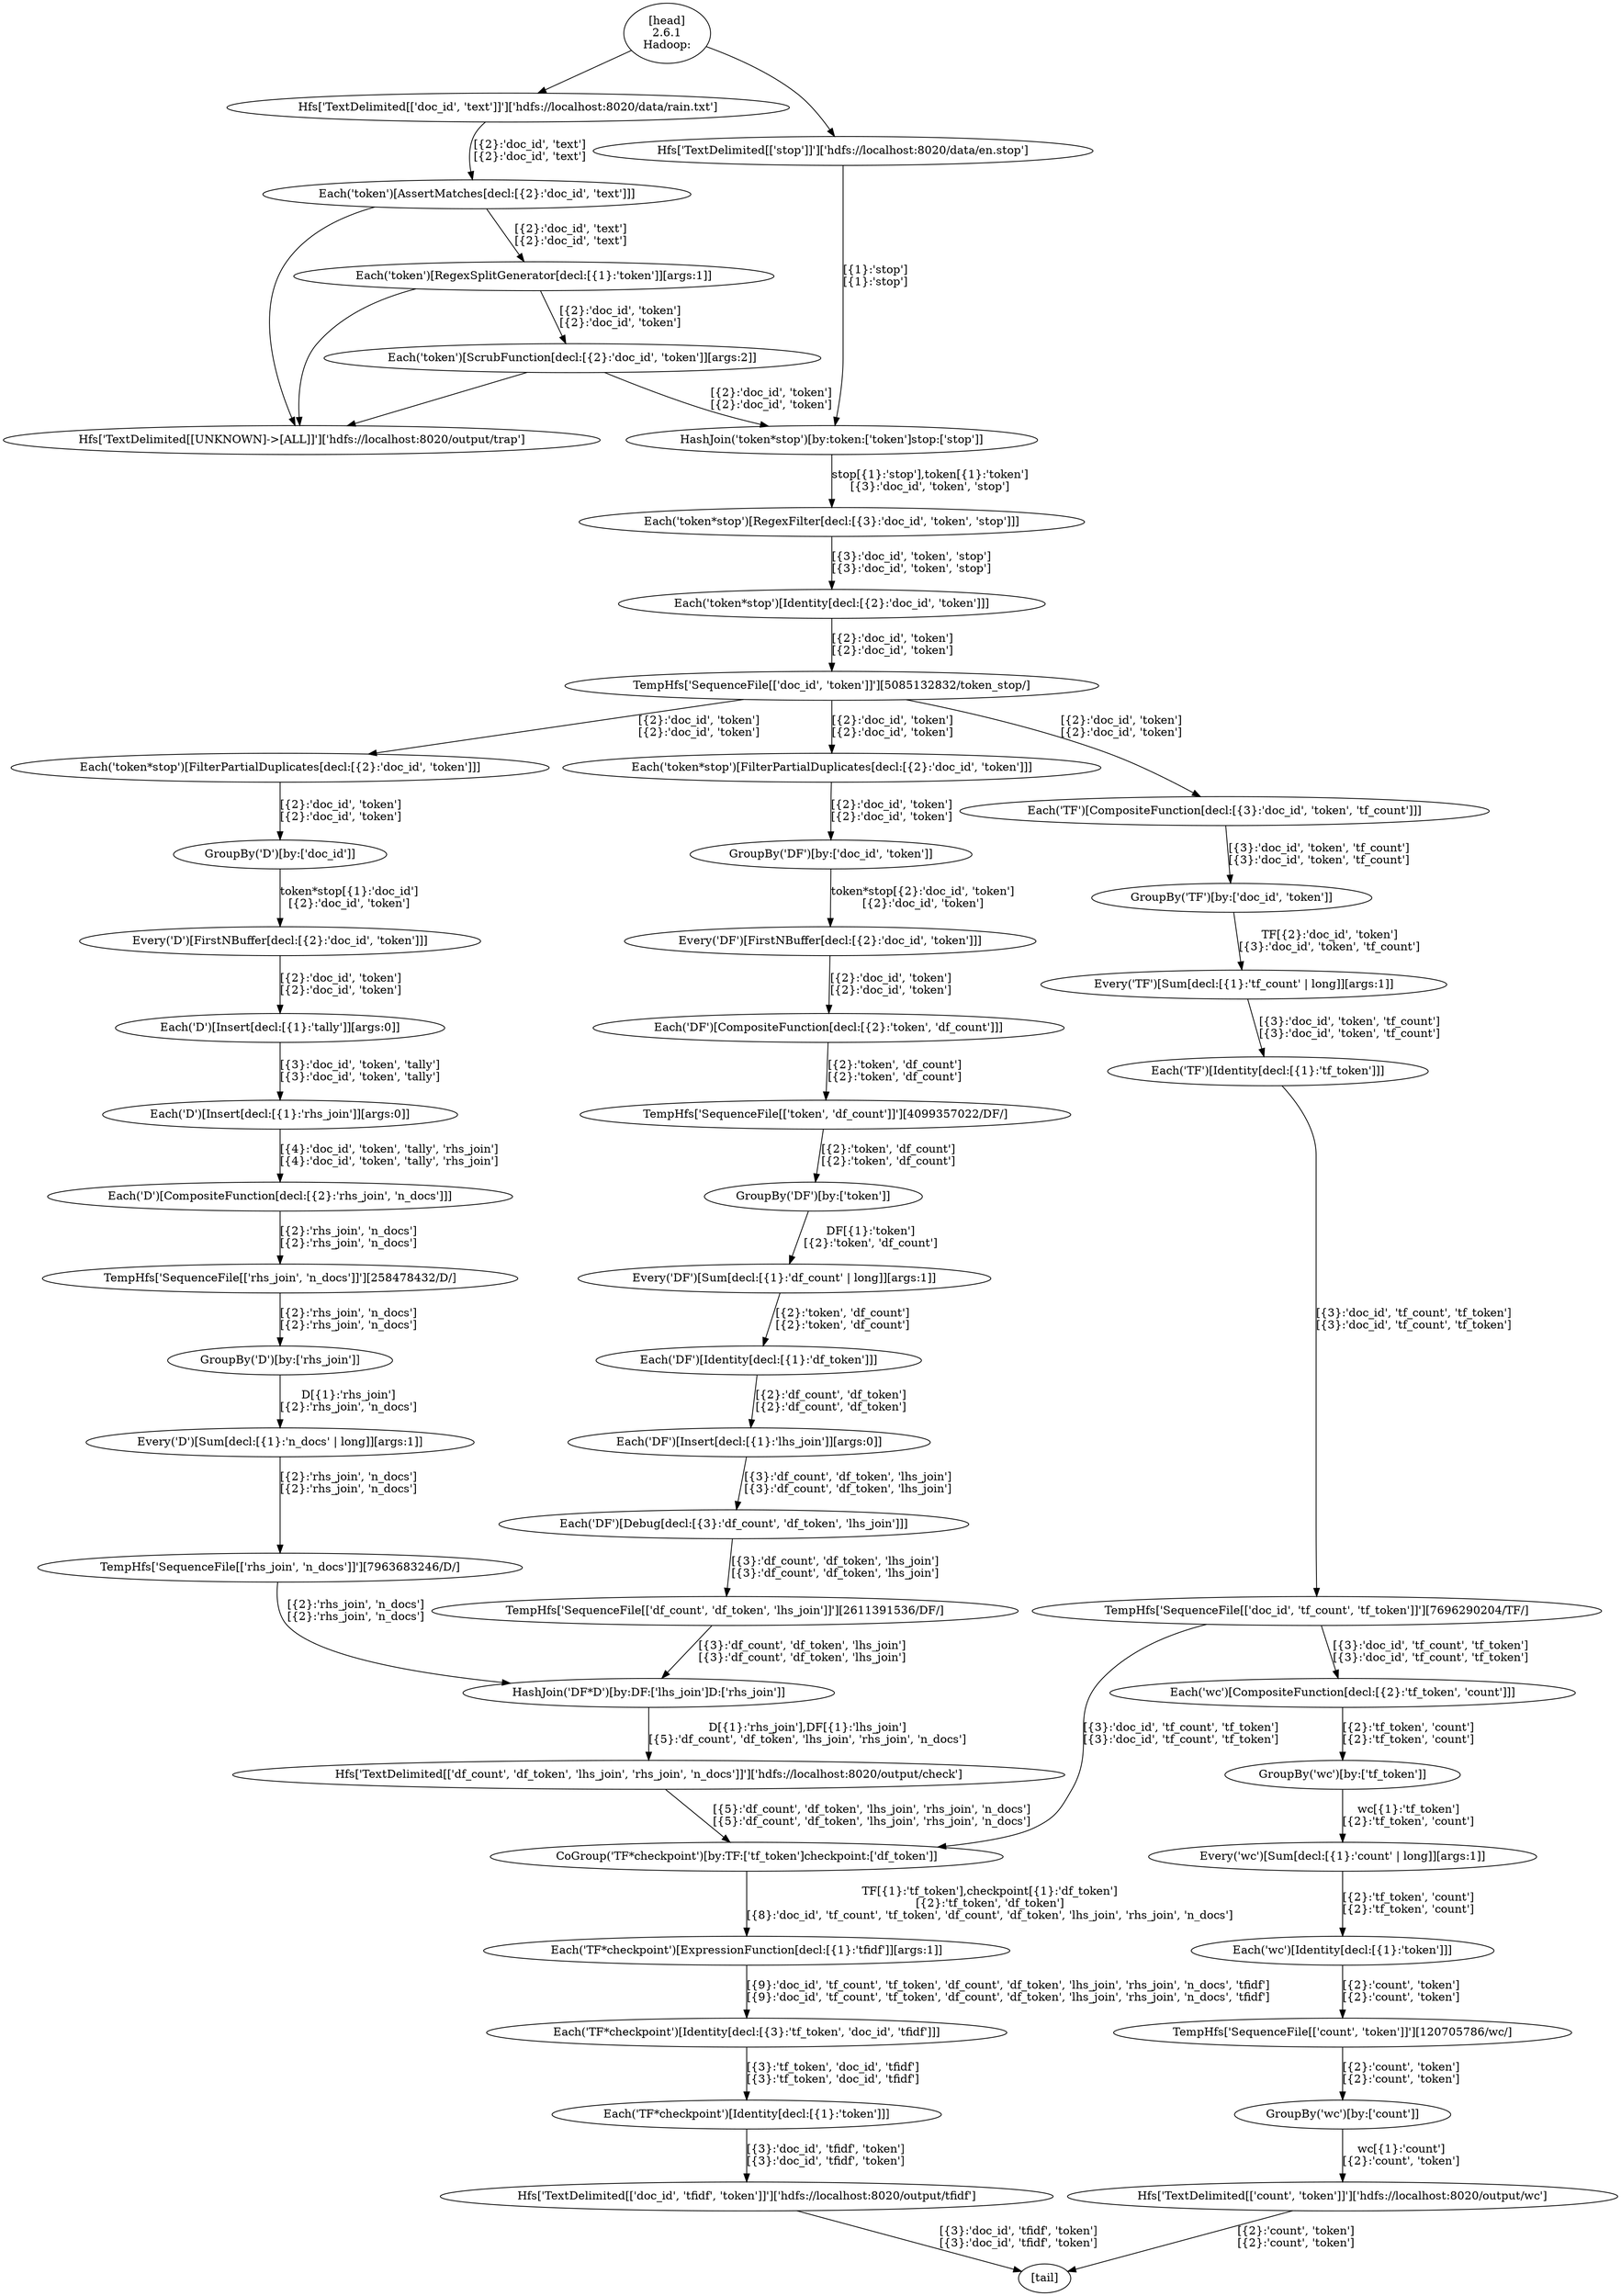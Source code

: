 digraph G {
  1 [label = "Each('TF*checkpoint')[Identity[decl:[{1}:'token']]]"];
  2 [label = "Hfs['TextDelimited[['doc_id', 'tfidf', 'token']]']['hdfs://localhost:8020/output/tfidf']"];
  3 [label = "Each('TF*checkpoint')[Identity[decl:[{3}:'tf_token', 'doc_id', 'tfidf']]]"];
  4 [label = "Each('TF*checkpoint')[ExpressionFunction[decl:[{1}:'tfidf']][args:1]]"];
  5 [label = "CoGroup('TF*checkpoint')[by:TF:['tf_token']checkpoint:['df_token']]"];
  6 [label = "HashJoin('DF*D')[by:DF:['lhs_join']D:['rhs_join']]"];
  7 [label = "Every('D')[Sum[decl:[{1}:'n_docs' | long]][args:1]]"];
  8 [label = "GroupBy('D')[by:['rhs_join']]"];
  9 [label = "Each('D')[CompositeFunction[decl:[{2}:'rhs_join', 'n_docs']]]"];
  10 [label = "Each('D')[Insert[decl:[{1}:'rhs_join']][args:0]]"];
  11 [label = "Each('D')[Insert[decl:[{1}:'tally']][args:0]]"];
  12 [label = "Every('D')[FirstNBuffer[decl:[{2}:'doc_id', 'token']]]"];
  13 [label = "GroupBy('D')[by:['doc_id']]"];
  14 [label = "Each('token*stop')[FilterPartialDuplicates[decl:[{2}:'doc_id', 'token']]]"];
  15 [label = "Each('token*stop')[Identity[decl:[{2}:'doc_id', 'token']]]"];
  16 [label = "Each('token*stop')[RegexFilter[decl:[{3}:'doc_id', 'token', 'stop']]]"];
  17 [label = "HashJoin('token*stop')[by:token:['token']stop:['stop']]"];
  18 [label = "Each('token')[ScrubFunction[decl:[{2}:'doc_id', 'token']][args:2]]"];
  19 [label = "Each('token')[RegexSplitGenerator[decl:[{1}:'token']][args:1]]"];
  20 [label = "Each('token')[AssertMatches[decl:[{2}:'doc_id', 'text']]]"];
  21 [label = "Hfs['TextDelimited[['doc_id', 'text']]']['hdfs://localhost:8020/data/rain.txt']"];
  22 [label = "Hfs['TextDelimited[['stop']]']['hdfs://localhost:8020/data/en.stop']"];
  23 [label = "Each('DF')[Debug[decl:[{3}:'df_count', 'df_token', 'lhs_join']]]"];
  24 [label = "Each('DF')[Insert[decl:[{1}:'lhs_join']][args:0]]"];
  25 [label = "Each('DF')[Identity[decl:[{1}:'df_token']]]"];
  26 [label = "Every('DF')[Sum[decl:[{1}:'df_count' | long]][args:1]]"];
  27 [label = "GroupBy('DF')[by:['token']]"];
  28 [label = "Each('DF')[CompositeFunction[decl:[{2}:'token', 'df_count']]]"];
  29 [label = "Every('DF')[FirstNBuffer[decl:[{2}:'doc_id', 'token']]]"];
  30 [label = "GroupBy('DF')[by:['doc_id', 'token']]"];
  31 [label = "Each('token*stop')[FilterPartialDuplicates[decl:[{2}:'doc_id', 'token']]]"];
  32 [label = "Each('TF')[Identity[decl:[{1}:'tf_token']]]"];
  33 [label = "Every('TF')[Sum[decl:[{1}:'tf_count' | long]][args:1]]"];
  34 [label = "GroupBy('TF')[by:['doc_id', 'token']]"];
  35 [label = "Each('TF')[CompositeFunction[decl:[{3}:'doc_id', 'token', 'tf_count']]]"];
  36 [label = "GroupBy('wc')[by:['count']]"];
  37 [label = "Hfs['TextDelimited[['count', 'token']]']['hdfs://localhost:8020/output/wc']"];
  38 [label = "Each('wc')[Identity[decl:[{1}:'token']]]"];
  39 [label = "Every('wc')[Sum[decl:[{1}:'count' | long]][args:1]]"];
  40 [label = "GroupBy('wc')[by:['tf_token']]"];
  41 [label = "Each('wc')[CompositeFunction[decl:[{2}:'tf_token', 'count']]]"];
  42 [label = "[head]\n2.6.1\nHadoop:"];
  43 [label = "[tail]"];
  44 [label = "TempHfs['SequenceFile[['doc_id', 'token']]'][5085132832/token_stop/]"];
  45 [label = "TempHfs['SequenceFile[['doc_id', 'tf_count', 'tf_token']]'][7696290204/TF/]"];
  46 [label = "TempHfs['SequenceFile[['count', 'token']]'][120705786/wc/]"];
  47 [label = "TempHfs['SequenceFile[['rhs_join', 'n_docs']]'][258478432/D/]"];
  48 [label = "TempHfs['SequenceFile[['rhs_join', 'n_docs']]'][7963683246/D/]"];
  49 [label = "Hfs['TextDelimited[['df_count', 'df_token', 'lhs_join', 'rhs_join', 'n_docs']]']['hdfs://localhost:8020/output/check']"];
  50 [label = "TempHfs['SequenceFile[['token', 'df_count']]'][4099357022/DF/]"];
  51 [label = "TempHfs['SequenceFile[['df_count', 'df_token', 'lhs_join']]'][2611391536/DF/]"];
  52 [label = "Hfs['TextDelimited[[UNKNOWN]->[ALL]]']['hdfs://localhost:8020/output/trap']"];
  1 -> 2 [label = "[{3}:'doc_id', 'tfidf', 'token']\n[{3}:'doc_id', 'tfidf', 'token']"];
  20 -> 19 [label = "[{2}:'doc_id', 'text']\n[{2}:'doc_id', 'text']"];
  19 -> 18 [label = "[{2}:'doc_id', 'token']\n[{2}:'doc_id', 'token']"];
  18 -> 17 [label = "[{2}:'doc_id', 'token']\n[{2}:'doc_id', 'token']"];
  17 -> 16 [label = "stop[{1}:'stop'],token[{1}:'token']\n[{3}:'doc_id', 'token', 'stop']"];
  16 -> 15 [label = "[{3}:'doc_id', 'token', 'stop']\n[{3}:'doc_id', 'token', 'stop']"];
  14 -> 13 [label = "[{2}:'doc_id', 'token']\n[{2}:'doc_id', 'token']"];
  13 -> 12 [label = "token*stop[{1}:'doc_id']\n[{2}:'doc_id', 'token']"];
  12 -> 11 [label = "[{2}:'doc_id', 'token']\n[{2}:'doc_id', 'token']"];
  11 -> 10 [label = "[{3}:'doc_id', 'token', 'tally']\n[{3}:'doc_id', 'token', 'tally']"];
  10 -> 9 [label = "[{4}:'doc_id', 'token', 'tally', 'rhs_join']\n[{4}:'doc_id', 'token', 'tally', 'rhs_join']"];
  8 -> 7 [label = "D[{1}:'rhs_join']\n[{2}:'rhs_join', 'n_docs']"];
  31 -> 30 [label = "[{2}:'doc_id', 'token']\n[{2}:'doc_id', 'token']"];
  30 -> 29 [label = "token*stop[{2}:'doc_id', 'token']\n[{2}:'doc_id', 'token']"];
  29 -> 28 [label = "[{2}:'doc_id', 'token']\n[{2}:'doc_id', 'token']"];
  27 -> 26 [label = "DF[{1}:'token']\n[{2}:'token', 'df_count']"];
  26 -> 25 [label = "[{2}:'token', 'df_count']\n[{2}:'token', 'df_count']"];
  25 -> 24 [label = "[{2}:'df_count', 'df_token']\n[{2}:'df_count', 'df_token']"];
  24 -> 23 [label = "[{3}:'df_count', 'df_token', 'lhs_join']\n[{3}:'df_count', 'df_token', 'lhs_join']"];
  35 -> 34 [label = "[{3}:'doc_id', 'token', 'tf_count']\n[{3}:'doc_id', 'token', 'tf_count']"];
  34 -> 33 [label = "TF[{2}:'doc_id', 'token']\n[{3}:'doc_id', 'token', 'tf_count']"];
  33 -> 32 [label = "[{3}:'doc_id', 'token', 'tf_count']\n[{3}:'doc_id', 'token', 'tf_count']"];
  5 -> 4 [label = "TF[{1}:'tf_token'],checkpoint[{1}:'df_token']\n[{2}:'tf_token', 'df_token']\n[{8}:'doc_id', 'tf_count', 'tf_token', 'df_count', 'df_token', 'lhs_join', 'rhs_join', 'n_docs']"];
  4 -> 3 [label = "[{9}:'doc_id', 'tf_count', 'tf_token', 'df_count', 'df_token', 'lhs_join', 'rhs_join', 'n_docs', 'tfidf']\n[{9}:'doc_id', 'tf_count', 'tf_token', 'df_count', 'df_token', 'lhs_join', 'rhs_join', 'n_docs', 'tfidf']"];
  3 -> 1 [label = "[{3}:'tf_token', 'doc_id', 'tfidf']\n[{3}:'tf_token', 'doc_id', 'tfidf']"];
  36 -> 37 [label = "wc[{1}:'count']\n[{2}:'count', 'token']"];
  41 -> 40 [label = "[{2}:'tf_token', 'count']\n[{2}:'tf_token', 'count']"];
  40 -> 39 [label = "wc[{1}:'tf_token']\n[{2}:'tf_token', 'count']"];
  39 -> 38 [label = "[{2}:'tf_token', 'count']\n[{2}:'tf_token', 'count']"];
  42 -> 22 [label = ""];
  42 -> 21 [label = ""];
  2 -> 43 [label = "[{3}:'doc_id', 'tfidf', 'token']\n[{3}:'doc_id', 'tfidf', 'token']"];
  37 -> 43 [label = "[{2}:'count', 'token']\n[{2}:'count', 'token']"];
  15 -> 44 [label = "[{2}:'doc_id', 'token']\n[{2}:'doc_id', 'token']"];
  44 -> 31 [label = "[{2}:'doc_id', 'token']\n[{2}:'doc_id', 'token']"];
  44 -> 14 [label = "[{2}:'doc_id', 'token']\n[{2}:'doc_id', 'token']"];
  32 -> 45 [label = "[{3}:'doc_id', 'tf_count', 'tf_token']\n[{3}:'doc_id', 'tf_count', 'tf_token']"];
  45 -> 5 [label = "[{3}:'doc_id', 'tf_count', 'tf_token']\n[{3}:'doc_id', 'tf_count', 'tf_token']"];
  38 -> 46 [label = "[{2}:'count', 'token']\n[{2}:'count', 'token']"];
  46 -> 36 [label = "[{2}:'count', 'token']\n[{2}:'count', 'token']"];
  9 -> 47 [label = "[{2}:'rhs_join', 'n_docs']\n[{2}:'rhs_join', 'n_docs']"];
  47 -> 8 [label = "[{2}:'rhs_join', 'n_docs']\n[{2}:'rhs_join', 'n_docs']"];
  7 -> 48 [label = "[{2}:'rhs_join', 'n_docs']\n[{2}:'rhs_join', 'n_docs']"];
  48 -> 6 [label = "[{2}:'rhs_join', 'n_docs']\n[{2}:'rhs_join', 'n_docs']"];
  49 -> 5 [label = "[{5}:'df_count', 'df_token', 'lhs_join', 'rhs_join', 'n_docs']\n[{5}:'df_count', 'df_token', 'lhs_join', 'rhs_join', 'n_docs']"];
  28 -> 50 [label = "[{2}:'token', 'df_count']\n[{2}:'token', 'df_count']"];
  50 -> 27 [label = "[{2}:'token', 'df_count']\n[{2}:'token', 'df_count']"];
  23 -> 51 [label = "[{3}:'df_count', 'df_token', 'lhs_join']\n[{3}:'df_count', 'df_token', 'lhs_join']"];
  51 -> 6 [label = "[{3}:'df_count', 'df_token', 'lhs_join']\n[{3}:'df_count', 'df_token', 'lhs_join']"];
  21 -> 20 [label = "[{2}:'doc_id', 'text']\n[{2}:'doc_id', 'text']"];
  44 -> 35 [label = "[{2}:'doc_id', 'token']\n[{2}:'doc_id', 'token']"];
  45 -> 41 [label = "[{3}:'doc_id', 'tf_count', 'tf_token']\n[{3}:'doc_id', 'tf_count', 'tf_token']"];
  6 -> 49 [label = "D[{1}:'rhs_join'],DF[{1}:'lhs_join']\n[{5}:'df_count', 'df_token', 'lhs_join', 'rhs_join', 'n_docs']"];
  22 -> 17 [label = "[{1}:'stop']\n[{1}:'stop']"];
  20 -> 52 [label = ""];
  19 -> 52 [label = ""];
  18 -> 52 [label = ""];
}
